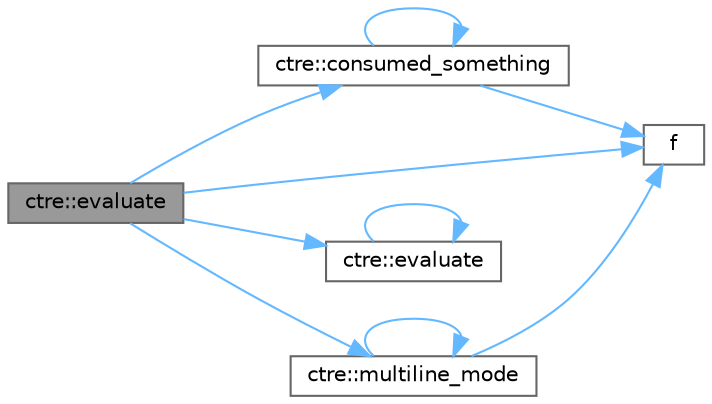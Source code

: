 digraph "ctre::evaluate"
{
 // LATEX_PDF_SIZE
  bgcolor="transparent";
  edge [fontname=Helvetica,fontsize=10,labelfontname=Helvetica,labelfontsize=10];
  node [fontname=Helvetica,fontsize=10,shape=box,height=0.2,width=0.4];
  rankdir="LR";
  Node1 [id="Node000001",label="ctre::evaluate",height=0.2,width=0.4,color="gray40", fillcolor="grey60", style="filled", fontcolor="black",tooltip=" "];
  Node1 -> Node2 [id="edge1_Node000001_Node000002",color="steelblue1",style="solid",tooltip=" "];
  Node2 [id="Node000002",label="ctre::consumed_something",height=0.2,width=0.4,color="grey40", fillcolor="white", style="filled",URL="$namespacectre.html#ac039635f67dce6d691db8512884c9bbc",tooltip=" "];
  Node2 -> Node2 [id="edge2_Node000002_Node000002",color="steelblue1",style="solid",tooltip=" "];
  Node2 -> Node3 [id="edge3_Node000002_Node000003",color="steelblue1",style="solid",tooltip=" "];
  Node3 [id="Node000003",label="f",height=0.2,width=0.4,color="grey40", fillcolor="white", style="filled",URL="$cxx11__tensor__map_8cpp.html#a7f507fea02198f6cb81c86640c7b1a4e",tooltip=" "];
  Node1 -> Node4 [id="edge4_Node000001_Node000004",color="steelblue1",style="solid",tooltip=" "];
  Node4 [id="Node000004",label="ctre::evaluate",height=0.2,width=0.4,color="grey40", fillcolor="white", style="filled",URL="$namespacectre.html#a4eca643b4dc1d408dc7a1f9955bb490c",tooltip=" "];
  Node4 -> Node4 [id="edge5_Node000004_Node000004",color="steelblue1",style="solid",tooltip=" "];
  Node1 -> Node3 [id="edge6_Node000001_Node000003",color="steelblue1",style="solid",tooltip=" "];
  Node1 -> Node5 [id="edge7_Node000001_Node000005",color="steelblue1",style="solid",tooltip=" "];
  Node5 [id="Node000005",label="ctre::multiline_mode",height=0.2,width=0.4,color="grey40", fillcolor="white", style="filled",URL="$namespacectre.html#a51a664d1c79ab3b86f36b9f0f085043e",tooltip=" "];
  Node5 -> Node3 [id="edge8_Node000005_Node000003",color="steelblue1",style="solid",tooltip=" "];
  Node5 -> Node5 [id="edge9_Node000005_Node000005",color="steelblue1",style="solid",tooltip=" "];
}
